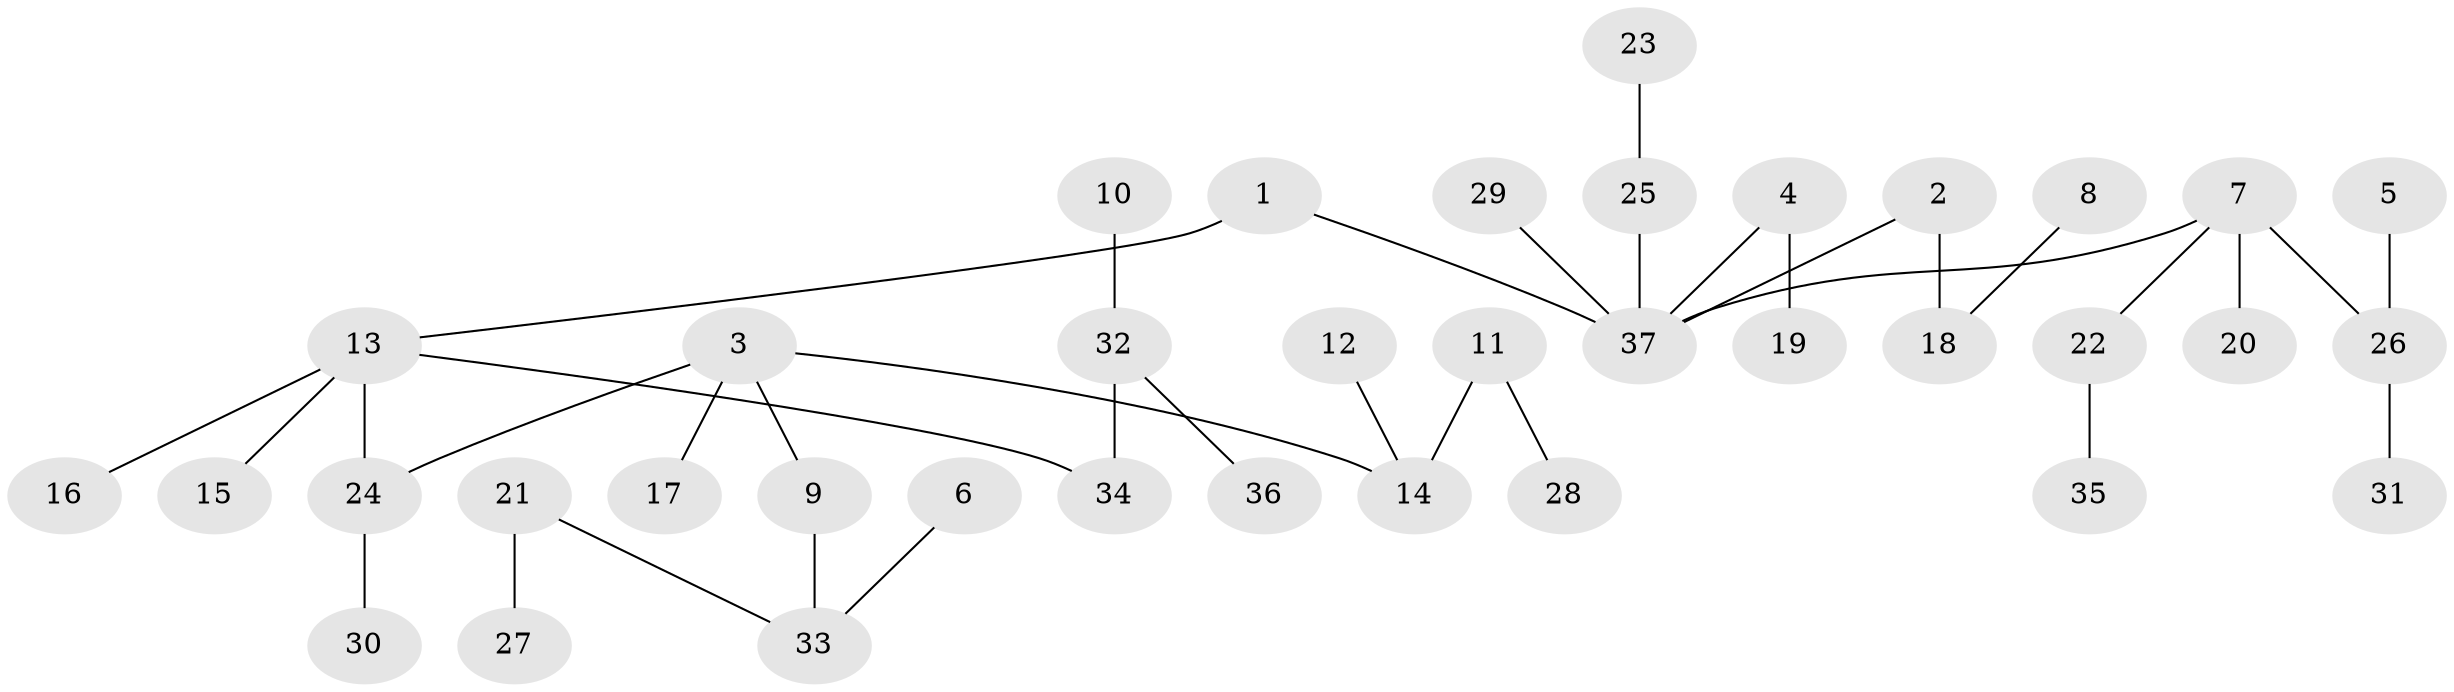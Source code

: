 // original degree distribution, {7: 0.010869565217391304, 2: 0.2717391304347826, 5: 0.05434782608695652, 8: 0.010869565217391304, 3: 0.09782608695652174, 1: 0.5108695652173914, 6: 0.010869565217391304, 4: 0.03260869565217391}
// Generated by graph-tools (version 1.1) at 2025/37/03/04/25 23:37:18]
// undirected, 37 vertices, 36 edges
graph export_dot {
  node [color=gray90,style=filled];
  1;
  2;
  3;
  4;
  5;
  6;
  7;
  8;
  9;
  10;
  11;
  12;
  13;
  14;
  15;
  16;
  17;
  18;
  19;
  20;
  21;
  22;
  23;
  24;
  25;
  26;
  27;
  28;
  29;
  30;
  31;
  32;
  33;
  34;
  35;
  36;
  37;
  1 -- 13 [weight=1.0];
  1 -- 37 [weight=1.0];
  2 -- 18 [weight=1.0];
  2 -- 37 [weight=1.0];
  3 -- 9 [weight=1.0];
  3 -- 14 [weight=1.0];
  3 -- 17 [weight=1.0];
  3 -- 24 [weight=1.0];
  4 -- 19 [weight=1.0];
  4 -- 37 [weight=1.0];
  5 -- 26 [weight=1.0];
  6 -- 33 [weight=1.0];
  7 -- 20 [weight=1.0];
  7 -- 22 [weight=1.0];
  7 -- 26 [weight=1.0];
  7 -- 37 [weight=1.0];
  8 -- 18 [weight=1.0];
  9 -- 33 [weight=1.0];
  10 -- 32 [weight=1.0];
  11 -- 14 [weight=1.0];
  11 -- 28 [weight=1.0];
  12 -- 14 [weight=1.0];
  13 -- 15 [weight=1.0];
  13 -- 16 [weight=1.0];
  13 -- 24 [weight=1.0];
  13 -- 34 [weight=1.0];
  21 -- 27 [weight=1.0];
  21 -- 33 [weight=1.0];
  22 -- 35 [weight=1.0];
  23 -- 25 [weight=1.0];
  24 -- 30 [weight=1.0];
  25 -- 37 [weight=1.0];
  26 -- 31 [weight=1.0];
  29 -- 37 [weight=1.0];
  32 -- 34 [weight=1.0];
  32 -- 36 [weight=1.0];
}
